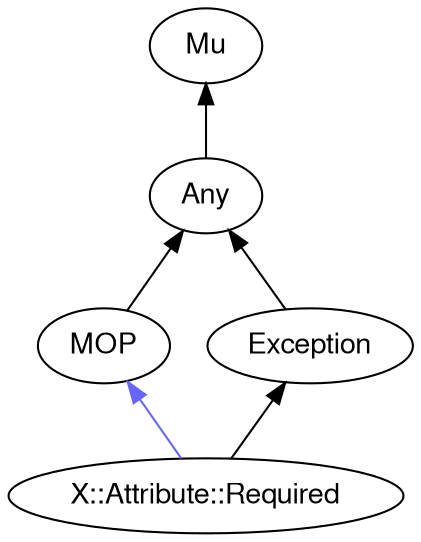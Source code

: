 digraph "perl6-type-graph" {
    rankdir=BT;
    splines=polyline;
    overlap=false; 
    // Types
    "MOP" [color="#000000", fontcolor="#000000", href="/type/MOP", fontname="FreeSans"];
    "Mu" [color="#000000", fontcolor="#000000", href="/type/Mu", fontname="FreeSans"];
    "Any" [color="#000000", fontcolor="#000000", href="/type/Any", fontname="FreeSans"];
    "Exception" [color="#000000", fontcolor="#000000", href="/type/Exception", fontname="FreeSans"];
    "X::Attribute::Required" [color="#000000", fontcolor="#000000", href="/type/X::Attribute::Required", fontname="FreeSans"];

    // Superclasses
    "MOP" -> "Any" [color="#000000"];
    "Any" -> "Mu" [color="#000000"];
    "Exception" -> "Any" [color="#000000"];
    "X::Attribute::Required" -> "Exception" [color="#000000"];

    // Roles
    "X::Attribute::Required" -> "MOP" [color="#6666FF"];
}

